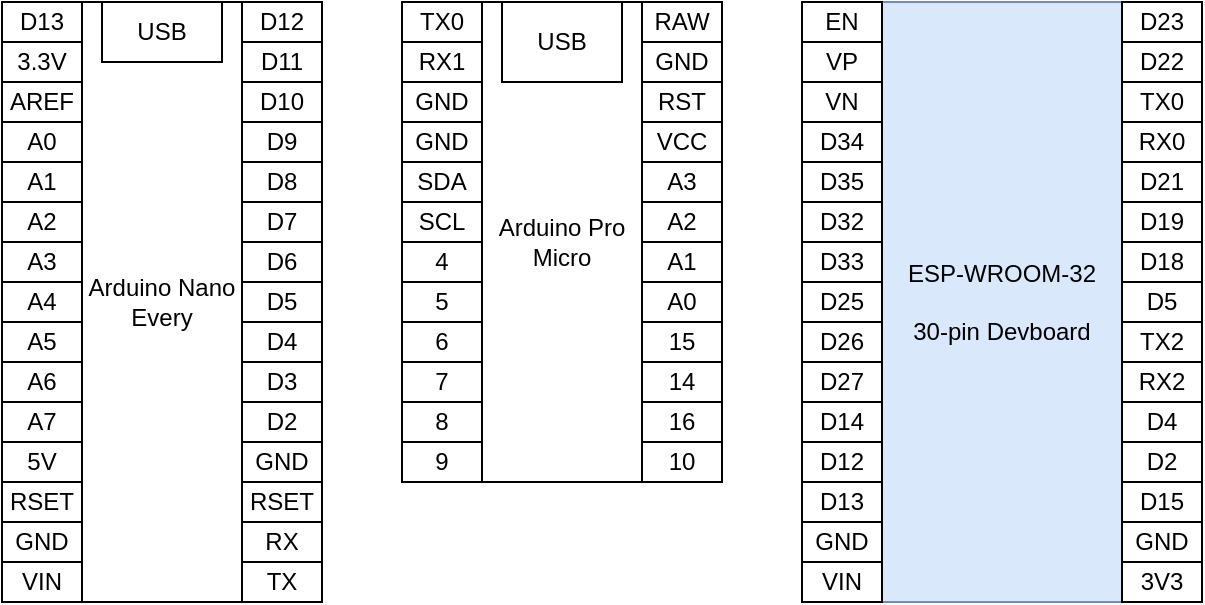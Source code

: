 <mxfile version="21.1.2" type="device" pages="2">
  <diagram id="BYnnucq-oyrOuqxXCFC-" name="MCUs">
    <mxGraphModel dx="1418" dy="828" grid="1" gridSize="10" guides="1" tooltips="1" connect="1" arrows="1" fold="1" page="1" pageScale="1" pageWidth="850" pageHeight="1100" math="0" shadow="0">
      <root>
        <mxCell id="0" />
        <mxCell id="1" parent="0" />
        <mxCell id="4cjhHFoXwEDIfeAF0B4C-1" value="Arduino Nano Every" style="rounded=0;whiteSpace=wrap;html=1;" parent="1" vertex="1">
          <mxGeometry x="80" y="40" width="80" height="300" as="geometry" />
        </mxCell>
        <mxCell id="4cjhHFoXwEDIfeAF0B4C-2" value="VIN" style="rounded=0;whiteSpace=wrap;html=1;" parent="1" vertex="1">
          <mxGeometry x="40" y="320" width="40" height="20" as="geometry" />
        </mxCell>
        <mxCell id="4cjhHFoXwEDIfeAF0B4C-3" value="GND" style="rounded=0;whiteSpace=wrap;html=1;" parent="1" vertex="1">
          <mxGeometry x="40" y="300" width="40" height="20" as="geometry" />
        </mxCell>
        <mxCell id="4cjhHFoXwEDIfeAF0B4C-4" value="RSET" style="rounded=0;whiteSpace=wrap;html=1;" parent="1" vertex="1">
          <mxGeometry x="40" y="280" width="40" height="20" as="geometry" />
        </mxCell>
        <mxCell id="4cjhHFoXwEDIfeAF0B4C-5" value="5V" style="rounded=0;whiteSpace=wrap;html=1;" parent="1" vertex="1">
          <mxGeometry x="40" y="260" width="40" height="20" as="geometry" />
        </mxCell>
        <mxCell id="4cjhHFoXwEDIfeAF0B4C-6" value="A7" style="rounded=0;whiteSpace=wrap;html=1;" parent="1" vertex="1">
          <mxGeometry x="40" y="240" width="40" height="20" as="geometry" />
        </mxCell>
        <mxCell id="4cjhHFoXwEDIfeAF0B4C-7" value="A6" style="rounded=0;whiteSpace=wrap;html=1;" parent="1" vertex="1">
          <mxGeometry x="40" y="220" width="40" height="20" as="geometry" />
        </mxCell>
        <mxCell id="4cjhHFoXwEDIfeAF0B4C-8" value="A5" style="rounded=0;whiteSpace=wrap;html=1;" parent="1" vertex="1">
          <mxGeometry x="40" y="200" width="40" height="20" as="geometry" />
        </mxCell>
        <mxCell id="4cjhHFoXwEDIfeAF0B4C-9" value="A4" style="rounded=0;whiteSpace=wrap;html=1;" parent="1" vertex="1">
          <mxGeometry x="40" y="180" width="40" height="20" as="geometry" />
        </mxCell>
        <mxCell id="4cjhHFoXwEDIfeAF0B4C-10" value="A3" style="rounded=0;whiteSpace=wrap;html=1;" parent="1" vertex="1">
          <mxGeometry x="40" y="160" width="40" height="20" as="geometry" />
        </mxCell>
        <mxCell id="4cjhHFoXwEDIfeAF0B4C-11" value="TX" style="rounded=0;whiteSpace=wrap;html=1;" parent="1" vertex="1">
          <mxGeometry x="160" y="320" width="40" height="20" as="geometry" />
        </mxCell>
        <mxCell id="4cjhHFoXwEDIfeAF0B4C-12" value="RX" style="rounded=0;whiteSpace=wrap;html=1;" parent="1" vertex="1">
          <mxGeometry x="160" y="300" width="40" height="20" as="geometry" />
        </mxCell>
        <mxCell id="4cjhHFoXwEDIfeAF0B4C-13" value="RSET" style="rounded=0;whiteSpace=wrap;html=1;" parent="1" vertex="1">
          <mxGeometry x="160" y="280" width="40" height="20" as="geometry" />
        </mxCell>
        <mxCell id="4cjhHFoXwEDIfeAF0B4C-14" value="GND" style="rounded=0;whiteSpace=wrap;html=1;" parent="1" vertex="1">
          <mxGeometry x="160" y="260" width="40" height="20" as="geometry" />
        </mxCell>
        <mxCell id="4cjhHFoXwEDIfeAF0B4C-15" value="D2" style="rounded=0;whiteSpace=wrap;html=1;" parent="1" vertex="1">
          <mxGeometry x="160" y="240" width="40" height="20" as="geometry" />
        </mxCell>
        <mxCell id="4cjhHFoXwEDIfeAF0B4C-16" value="D3" style="rounded=0;whiteSpace=wrap;html=1;" parent="1" vertex="1">
          <mxGeometry x="160" y="220" width="40" height="20" as="geometry" />
        </mxCell>
        <mxCell id="4cjhHFoXwEDIfeAF0B4C-17" value="D4" style="rounded=0;whiteSpace=wrap;html=1;" parent="1" vertex="1">
          <mxGeometry x="160" y="200" width="40" height="20" as="geometry" />
        </mxCell>
        <mxCell id="4cjhHFoXwEDIfeAF0B4C-18" value="D5" style="rounded=0;whiteSpace=wrap;html=1;" parent="1" vertex="1">
          <mxGeometry x="160" y="180" width="40" height="20" as="geometry" />
        </mxCell>
        <mxCell id="4cjhHFoXwEDIfeAF0B4C-19" value="D6" style="rounded=0;whiteSpace=wrap;html=1;" parent="1" vertex="1">
          <mxGeometry x="160" y="160" width="40" height="20" as="geometry" />
        </mxCell>
        <mxCell id="4cjhHFoXwEDIfeAF0B4C-20" value="A2" style="rounded=0;whiteSpace=wrap;html=1;" parent="1" vertex="1">
          <mxGeometry x="40" y="140" width="40" height="20" as="geometry" />
        </mxCell>
        <mxCell id="4cjhHFoXwEDIfeAF0B4C-21" value="A1" style="rounded=0;whiteSpace=wrap;html=1;" parent="1" vertex="1">
          <mxGeometry x="40" y="120" width="40" height="20" as="geometry" />
        </mxCell>
        <mxCell id="4cjhHFoXwEDIfeAF0B4C-22" value="A0" style="rounded=0;whiteSpace=wrap;html=1;" parent="1" vertex="1">
          <mxGeometry x="40" y="100" width="40" height="20" as="geometry" />
        </mxCell>
        <mxCell id="4cjhHFoXwEDIfeAF0B4C-23" value="AREF" style="rounded=0;whiteSpace=wrap;html=1;" parent="1" vertex="1">
          <mxGeometry x="40" y="80" width="40" height="20" as="geometry" />
        </mxCell>
        <mxCell id="4cjhHFoXwEDIfeAF0B4C-24" value="3.3V" style="rounded=0;whiteSpace=wrap;html=1;" parent="1" vertex="1">
          <mxGeometry x="40" y="60" width="40" height="20" as="geometry" />
        </mxCell>
        <mxCell id="4cjhHFoXwEDIfeAF0B4C-25" value="D13" style="rounded=0;whiteSpace=wrap;html=1;" parent="1" vertex="1">
          <mxGeometry x="40" y="40" width="40" height="20" as="geometry" />
        </mxCell>
        <mxCell id="4cjhHFoXwEDIfeAF0B4C-26" value="D7" style="rounded=0;whiteSpace=wrap;html=1;" parent="1" vertex="1">
          <mxGeometry x="160" y="140" width="40" height="20" as="geometry" />
        </mxCell>
        <mxCell id="4cjhHFoXwEDIfeAF0B4C-27" value="D8" style="rounded=0;whiteSpace=wrap;html=1;" parent="1" vertex="1">
          <mxGeometry x="160" y="120" width="40" height="20" as="geometry" />
        </mxCell>
        <mxCell id="4cjhHFoXwEDIfeAF0B4C-28" value="D9" style="rounded=0;whiteSpace=wrap;html=1;" parent="1" vertex="1">
          <mxGeometry x="160" y="100" width="40" height="20" as="geometry" />
        </mxCell>
        <mxCell id="4cjhHFoXwEDIfeAF0B4C-29" value="D10" style="rounded=0;whiteSpace=wrap;html=1;" parent="1" vertex="1">
          <mxGeometry x="160" y="80" width="40" height="20" as="geometry" />
        </mxCell>
        <mxCell id="4cjhHFoXwEDIfeAF0B4C-30" value="D11" style="rounded=0;whiteSpace=wrap;html=1;" parent="1" vertex="1">
          <mxGeometry x="160" y="60" width="40" height="20" as="geometry" />
        </mxCell>
        <mxCell id="4cjhHFoXwEDIfeAF0B4C-31" value="D12" style="rounded=0;whiteSpace=wrap;html=1;" parent="1" vertex="1">
          <mxGeometry x="160" y="40" width="40" height="20" as="geometry" />
        </mxCell>
        <mxCell id="4cjhHFoXwEDIfeAF0B4C-32" value="USB" style="rounded=0;whiteSpace=wrap;html=1;" parent="1" vertex="1">
          <mxGeometry x="90" y="40" width="60" height="30" as="geometry" />
        </mxCell>
        <mxCell id="TJ1DnAe6Kg6jthlebB2n-1" value="" style="group" vertex="1" connectable="0" parent="1">
          <mxGeometry x="240" y="40" width="160" height="240" as="geometry" />
        </mxCell>
        <mxCell id="TJ1DnAe6Kg6jthlebB2n-2" value="Arduino Pro Micro" style="rounded=0;whiteSpace=wrap;html=1;" vertex="1" parent="TJ1DnAe6Kg6jthlebB2n-1">
          <mxGeometry x="40" width="80" height="240" as="geometry" />
        </mxCell>
        <mxCell id="TJ1DnAe6Kg6jthlebB2n-3" value="9" style="rounded=0;whiteSpace=wrap;html=1;" vertex="1" parent="TJ1DnAe6Kg6jthlebB2n-1">
          <mxGeometry y="220" width="40" height="20" as="geometry" />
        </mxCell>
        <mxCell id="TJ1DnAe6Kg6jthlebB2n-4" value="8" style="rounded=0;whiteSpace=wrap;html=1;" vertex="1" parent="TJ1DnAe6Kg6jthlebB2n-1">
          <mxGeometry y="200" width="40" height="20" as="geometry" />
        </mxCell>
        <mxCell id="TJ1DnAe6Kg6jthlebB2n-5" value="7" style="rounded=0;whiteSpace=wrap;html=1;" vertex="1" parent="TJ1DnAe6Kg6jthlebB2n-1">
          <mxGeometry y="180" width="40" height="20" as="geometry" />
        </mxCell>
        <mxCell id="TJ1DnAe6Kg6jthlebB2n-6" value="6" style="rounded=0;whiteSpace=wrap;html=1;" vertex="1" parent="TJ1DnAe6Kg6jthlebB2n-1">
          <mxGeometry y="160" width="40" height="20" as="geometry" />
        </mxCell>
        <mxCell id="TJ1DnAe6Kg6jthlebB2n-7" value="5" style="rounded=0;whiteSpace=wrap;html=1;" vertex="1" parent="TJ1DnAe6Kg6jthlebB2n-1">
          <mxGeometry y="140" width="40" height="20" as="geometry" />
        </mxCell>
        <mxCell id="TJ1DnAe6Kg6jthlebB2n-8" value="4" style="rounded=0;whiteSpace=wrap;html=1;" vertex="1" parent="TJ1DnAe6Kg6jthlebB2n-1">
          <mxGeometry y="120" width="40" height="20" as="geometry" />
        </mxCell>
        <mxCell id="TJ1DnAe6Kg6jthlebB2n-9" value="SCL" style="rounded=0;whiteSpace=wrap;html=1;" vertex="1" parent="TJ1DnAe6Kg6jthlebB2n-1">
          <mxGeometry y="100" width="40" height="20" as="geometry" />
        </mxCell>
        <mxCell id="TJ1DnAe6Kg6jthlebB2n-10" value="10" style="rounded=0;whiteSpace=wrap;html=1;" vertex="1" parent="TJ1DnAe6Kg6jthlebB2n-1">
          <mxGeometry x="120" y="220" width="40" height="20" as="geometry" />
        </mxCell>
        <mxCell id="TJ1DnAe6Kg6jthlebB2n-11" value="16" style="rounded=0;whiteSpace=wrap;html=1;" vertex="1" parent="TJ1DnAe6Kg6jthlebB2n-1">
          <mxGeometry x="120" y="200" width="40" height="20" as="geometry" />
        </mxCell>
        <mxCell id="TJ1DnAe6Kg6jthlebB2n-12" value="14" style="rounded=0;whiteSpace=wrap;html=1;" vertex="1" parent="TJ1DnAe6Kg6jthlebB2n-1">
          <mxGeometry x="120" y="180" width="40" height="20" as="geometry" />
        </mxCell>
        <mxCell id="TJ1DnAe6Kg6jthlebB2n-13" value="15" style="rounded=0;whiteSpace=wrap;html=1;" vertex="1" parent="TJ1DnAe6Kg6jthlebB2n-1">
          <mxGeometry x="120" y="160" width="40" height="20" as="geometry" />
        </mxCell>
        <mxCell id="TJ1DnAe6Kg6jthlebB2n-14" value="A0" style="rounded=0;whiteSpace=wrap;html=1;" vertex="1" parent="TJ1DnAe6Kg6jthlebB2n-1">
          <mxGeometry x="120" y="140" width="40" height="20" as="geometry" />
        </mxCell>
        <mxCell id="TJ1DnAe6Kg6jthlebB2n-15" value="A1" style="rounded=0;whiteSpace=wrap;html=1;" vertex="1" parent="TJ1DnAe6Kg6jthlebB2n-1">
          <mxGeometry x="120" y="120" width="40" height="20" as="geometry" />
        </mxCell>
        <mxCell id="TJ1DnAe6Kg6jthlebB2n-16" value="A2" style="rounded=0;whiteSpace=wrap;html=1;" vertex="1" parent="TJ1DnAe6Kg6jthlebB2n-1">
          <mxGeometry x="120" y="100" width="40" height="20" as="geometry" />
        </mxCell>
        <mxCell id="TJ1DnAe6Kg6jthlebB2n-17" value="SDA" style="rounded=0;whiteSpace=wrap;html=1;" vertex="1" parent="TJ1DnAe6Kg6jthlebB2n-1">
          <mxGeometry y="80" width="40" height="20" as="geometry" />
        </mxCell>
        <mxCell id="TJ1DnAe6Kg6jthlebB2n-18" value="GND" style="rounded=0;whiteSpace=wrap;html=1;" vertex="1" parent="TJ1DnAe6Kg6jthlebB2n-1">
          <mxGeometry y="60" width="40" height="20" as="geometry" />
        </mxCell>
        <mxCell id="TJ1DnAe6Kg6jthlebB2n-19" value="GND" style="rounded=0;whiteSpace=wrap;html=1;" vertex="1" parent="TJ1DnAe6Kg6jthlebB2n-1">
          <mxGeometry y="40" width="40" height="20" as="geometry" />
        </mxCell>
        <mxCell id="TJ1DnAe6Kg6jthlebB2n-20" value="RX1" style="rounded=0;whiteSpace=wrap;html=1;" vertex="1" parent="TJ1DnAe6Kg6jthlebB2n-1">
          <mxGeometry y="20" width="40" height="20" as="geometry" />
        </mxCell>
        <mxCell id="TJ1DnAe6Kg6jthlebB2n-21" value="TX0" style="rounded=0;whiteSpace=wrap;html=1;" vertex="1" parent="TJ1DnAe6Kg6jthlebB2n-1">
          <mxGeometry width="40" height="20" as="geometry" />
        </mxCell>
        <mxCell id="TJ1DnAe6Kg6jthlebB2n-22" value="A3" style="rounded=0;whiteSpace=wrap;html=1;" vertex="1" parent="TJ1DnAe6Kg6jthlebB2n-1">
          <mxGeometry x="120" y="80" width="40" height="20" as="geometry" />
        </mxCell>
        <mxCell id="TJ1DnAe6Kg6jthlebB2n-24" value="VCC" style="rounded=0;whiteSpace=wrap;html=1;" vertex="1" parent="TJ1DnAe6Kg6jthlebB2n-1">
          <mxGeometry x="120" y="60" width="40" height="20" as="geometry" />
        </mxCell>
        <mxCell id="TJ1DnAe6Kg6jthlebB2n-25" value="RST" style="rounded=0;whiteSpace=wrap;html=1;" vertex="1" parent="TJ1DnAe6Kg6jthlebB2n-1">
          <mxGeometry x="120" y="40" width="40" height="20" as="geometry" />
        </mxCell>
        <mxCell id="TJ1DnAe6Kg6jthlebB2n-26" value="GND" style="rounded=0;whiteSpace=wrap;html=1;" vertex="1" parent="TJ1DnAe6Kg6jthlebB2n-1">
          <mxGeometry x="120" y="20" width="40" height="20" as="geometry" />
        </mxCell>
        <mxCell id="TJ1DnAe6Kg6jthlebB2n-27" value="RAW" style="rounded=0;whiteSpace=wrap;html=1;" vertex="1" parent="TJ1DnAe6Kg6jthlebB2n-1">
          <mxGeometry x="120" width="40" height="20" as="geometry" />
        </mxCell>
        <mxCell id="TJ1DnAe6Kg6jthlebB2n-28" value="USB" style="rounded=0;whiteSpace=wrap;html=1;" vertex="1" parent="TJ1DnAe6Kg6jthlebB2n-1">
          <mxGeometry x="50" width="60" height="40" as="geometry" />
        </mxCell>
        <mxCell id="TJ1DnAe6Kg6jthlebB2n-30" value="" style="group" vertex="1" connectable="0" parent="1">
          <mxGeometry x="440" y="40" width="200" height="300" as="geometry" />
        </mxCell>
        <mxCell id="TJ1DnAe6Kg6jthlebB2n-31" value="ESP-WROOM-32&lt;br&gt;&lt;br&gt;30-pin Devboard" style="rounded=0;whiteSpace=wrap;html=1;fillColor=#dae8fc;strokeColor=#6c8ebf;" vertex="1" parent="TJ1DnAe6Kg6jthlebB2n-30">
          <mxGeometry x="40" width="120" height="300" as="geometry" />
        </mxCell>
        <mxCell id="TJ1DnAe6Kg6jthlebB2n-32" value="D27" style="rounded=0;whiteSpace=wrap;html=1;rotation=0;" vertex="1" parent="TJ1DnAe6Kg6jthlebB2n-30">
          <mxGeometry y="180" width="40" height="20" as="geometry" />
        </mxCell>
        <mxCell id="TJ1DnAe6Kg6jthlebB2n-33" value="D26" style="rounded=0;whiteSpace=wrap;html=1;rotation=0;" vertex="1" parent="TJ1DnAe6Kg6jthlebB2n-30">
          <mxGeometry y="160" width="40" height="20" as="geometry" />
        </mxCell>
        <mxCell id="TJ1DnAe6Kg6jthlebB2n-34" value="VN" style="rounded=0;whiteSpace=wrap;html=1;rotation=0;" vertex="1" parent="TJ1DnAe6Kg6jthlebB2n-30">
          <mxGeometry y="40" width="40" height="20" as="geometry" />
        </mxCell>
        <mxCell id="TJ1DnAe6Kg6jthlebB2n-35" value="D34" style="rounded=0;whiteSpace=wrap;html=1;rotation=0;" vertex="1" parent="TJ1DnAe6Kg6jthlebB2n-30">
          <mxGeometry y="60" width="40" height="20" as="geometry" />
        </mxCell>
        <mxCell id="TJ1DnAe6Kg6jthlebB2n-36" value="D25" style="rounded=0;whiteSpace=wrap;html=1;rotation=0;" vertex="1" parent="TJ1DnAe6Kg6jthlebB2n-30">
          <mxGeometry y="140" width="40" height="20" as="geometry" />
        </mxCell>
        <mxCell id="TJ1DnAe6Kg6jthlebB2n-37" value="D33" style="rounded=0;whiteSpace=wrap;html=1;rotation=0;" vertex="1" parent="TJ1DnAe6Kg6jthlebB2n-30">
          <mxGeometry y="120" width="40" height="20" as="geometry" />
        </mxCell>
        <mxCell id="TJ1DnAe6Kg6jthlebB2n-38" value="D32" style="rounded=0;whiteSpace=wrap;html=1;rotation=0;" vertex="1" parent="TJ1DnAe6Kg6jthlebB2n-30">
          <mxGeometry y="100" width="40" height="20" as="geometry" />
        </mxCell>
        <mxCell id="TJ1DnAe6Kg6jthlebB2n-39" value="D35" style="rounded=0;whiteSpace=wrap;html=1;rotation=0;" vertex="1" parent="TJ1DnAe6Kg6jthlebB2n-30">
          <mxGeometry y="80" width="40" height="20" as="geometry" />
        </mxCell>
        <mxCell id="TJ1DnAe6Kg6jthlebB2n-40" value="VP" style="rounded=0;whiteSpace=wrap;html=1;rotation=0;" vertex="1" parent="TJ1DnAe6Kg6jthlebB2n-30">
          <mxGeometry y="20" width="40" height="20" as="geometry" />
        </mxCell>
        <mxCell id="TJ1DnAe6Kg6jthlebB2n-41" value="EN" style="rounded=0;whiteSpace=wrap;html=1;rotation=0;" vertex="1" parent="TJ1DnAe6Kg6jthlebB2n-30">
          <mxGeometry width="40" height="20" as="geometry" />
        </mxCell>
        <mxCell id="TJ1DnAe6Kg6jthlebB2n-42" value="D12" style="rounded=0;whiteSpace=wrap;html=1;rotation=0;" vertex="1" parent="TJ1DnAe6Kg6jthlebB2n-30">
          <mxGeometry y="220" width="40" height="20" as="geometry" />
        </mxCell>
        <mxCell id="TJ1DnAe6Kg6jthlebB2n-43" value="D14" style="rounded=0;whiteSpace=wrap;html=1;rotation=0;" vertex="1" parent="TJ1DnAe6Kg6jthlebB2n-30">
          <mxGeometry y="200" width="40" height="20" as="geometry" />
        </mxCell>
        <mxCell id="TJ1DnAe6Kg6jthlebB2n-45" value="GND" style="rounded=0;whiteSpace=wrap;html=1;rotation=0;" vertex="1" parent="TJ1DnAe6Kg6jthlebB2n-30">
          <mxGeometry y="260" width="40" height="20" as="geometry" />
        </mxCell>
        <mxCell id="TJ1DnAe6Kg6jthlebB2n-46" value="D13" style="rounded=0;whiteSpace=wrap;html=1;rotation=0;" vertex="1" parent="TJ1DnAe6Kg6jthlebB2n-30">
          <mxGeometry y="240" width="40" height="20" as="geometry" />
        </mxCell>
        <mxCell id="TJ1DnAe6Kg6jthlebB2n-48" value="VIN" style="rounded=0;whiteSpace=wrap;html=1;rotation=0;" vertex="1" parent="TJ1DnAe6Kg6jthlebB2n-30">
          <mxGeometry y="280" width="40" height="20" as="geometry" />
        </mxCell>
        <mxCell id="TJ1DnAe6Kg6jthlebB2n-49" value="RX2" style="rounded=0;whiteSpace=wrap;html=1;rotation=0;" vertex="1" parent="TJ1DnAe6Kg6jthlebB2n-30">
          <mxGeometry x="160" y="180" width="40" height="20" as="geometry" />
        </mxCell>
        <mxCell id="TJ1DnAe6Kg6jthlebB2n-50" value="TX2" style="rounded=0;whiteSpace=wrap;html=1;rotation=0;" vertex="1" parent="TJ1DnAe6Kg6jthlebB2n-30">
          <mxGeometry x="160" y="160" width="40" height="20" as="geometry" />
        </mxCell>
        <mxCell id="TJ1DnAe6Kg6jthlebB2n-51" value="TX0" style="rounded=0;whiteSpace=wrap;html=1;rotation=0;" vertex="1" parent="TJ1DnAe6Kg6jthlebB2n-30">
          <mxGeometry x="160" y="40" width="40" height="20" as="geometry" />
        </mxCell>
        <mxCell id="TJ1DnAe6Kg6jthlebB2n-52" value="RX0" style="rounded=0;whiteSpace=wrap;html=1;rotation=0;" vertex="1" parent="TJ1DnAe6Kg6jthlebB2n-30">
          <mxGeometry x="160" y="60" width="40" height="20" as="geometry" />
        </mxCell>
        <mxCell id="TJ1DnAe6Kg6jthlebB2n-53" value="D5" style="rounded=0;whiteSpace=wrap;html=1;rotation=0;" vertex="1" parent="TJ1DnAe6Kg6jthlebB2n-30">
          <mxGeometry x="160" y="140" width="40" height="20" as="geometry" />
        </mxCell>
        <mxCell id="TJ1DnAe6Kg6jthlebB2n-54" value="D18" style="rounded=0;whiteSpace=wrap;html=1;rotation=0;" vertex="1" parent="TJ1DnAe6Kg6jthlebB2n-30">
          <mxGeometry x="160" y="120" width="40" height="20" as="geometry" />
        </mxCell>
        <mxCell id="TJ1DnAe6Kg6jthlebB2n-55" value="D19" style="rounded=0;whiteSpace=wrap;html=1;rotation=0;" vertex="1" parent="TJ1DnAe6Kg6jthlebB2n-30">
          <mxGeometry x="160" y="100" width="40" height="20" as="geometry" />
        </mxCell>
        <mxCell id="TJ1DnAe6Kg6jthlebB2n-56" value="D21" style="rounded=0;whiteSpace=wrap;html=1;rotation=0;" vertex="1" parent="TJ1DnAe6Kg6jthlebB2n-30">
          <mxGeometry x="160" y="80" width="40" height="20" as="geometry" />
        </mxCell>
        <mxCell id="TJ1DnAe6Kg6jthlebB2n-57" value="D22" style="rounded=0;whiteSpace=wrap;html=1;rotation=0;" vertex="1" parent="TJ1DnAe6Kg6jthlebB2n-30">
          <mxGeometry x="160" y="20" width="40" height="20" as="geometry" />
        </mxCell>
        <mxCell id="TJ1DnAe6Kg6jthlebB2n-58" value="D23" style="rounded=0;whiteSpace=wrap;html=1;rotation=0;" vertex="1" parent="TJ1DnAe6Kg6jthlebB2n-30">
          <mxGeometry x="160" width="40" height="20" as="geometry" />
        </mxCell>
        <mxCell id="TJ1DnAe6Kg6jthlebB2n-59" value="D2" style="rounded=0;whiteSpace=wrap;html=1;rotation=0;" vertex="1" parent="TJ1DnAe6Kg6jthlebB2n-30">
          <mxGeometry x="160" y="220" width="40" height="20" as="geometry" />
        </mxCell>
        <mxCell id="TJ1DnAe6Kg6jthlebB2n-60" value="D4" style="rounded=0;whiteSpace=wrap;html=1;rotation=0;" vertex="1" parent="TJ1DnAe6Kg6jthlebB2n-30">
          <mxGeometry x="160" y="200" width="40" height="20" as="geometry" />
        </mxCell>
        <mxCell id="TJ1DnAe6Kg6jthlebB2n-61" value="GND" style="rounded=0;whiteSpace=wrap;html=1;rotation=0;" vertex="1" parent="TJ1DnAe6Kg6jthlebB2n-30">
          <mxGeometry x="160" y="260" width="40" height="20" as="geometry" />
        </mxCell>
        <mxCell id="TJ1DnAe6Kg6jthlebB2n-62" value="D15" style="rounded=0;whiteSpace=wrap;html=1;rotation=0;" vertex="1" parent="TJ1DnAe6Kg6jthlebB2n-30">
          <mxGeometry x="160" y="240" width="40" height="20" as="geometry" />
        </mxCell>
        <mxCell id="TJ1DnAe6Kg6jthlebB2n-63" value="3V3" style="rounded=0;whiteSpace=wrap;html=1;rotation=0;" vertex="1" parent="TJ1DnAe6Kg6jthlebB2n-30">
          <mxGeometry x="160" y="280" width="40" height="20" as="geometry" />
        </mxCell>
      </root>
    </mxGraphModel>
  </diagram>
  <diagram id="qRr1t8OAOW_zhxde0Gvy" name="Random Components">
    <mxGraphModel dx="1434" dy="844" grid="1" gridSize="10" guides="1" tooltips="1" connect="1" arrows="1" fold="1" page="1" pageScale="1" pageWidth="850" pageHeight="1100" math="0" shadow="0">
      <root>
        <mxCell id="0" />
        <mxCell id="1" parent="0" />
        <mxCell id="Jrd7dri0nmvemlb1r6RS-1" value="MPR121" style="rounded=0;whiteSpace=wrap;html=1;horizontal=0;" vertex="1" parent="1">
          <mxGeometry x="40" y="200" width="120" height="240" as="geometry" />
        </mxCell>
        <mxCell id="Jrd7dri0nmvemlb1r6RS-2" value="SCL" style="rounded=0;whiteSpace=wrap;html=1;" vertex="1" parent="1">
          <mxGeometry x="120" y="320" width="40" height="20" as="geometry" />
        </mxCell>
        <mxCell id="Jrd7dri0nmvemlb1r6RS-3" value="SDA" style="rounded=0;whiteSpace=wrap;html=1;" vertex="1" parent="1">
          <mxGeometry x="120" y="300" width="40" height="20" as="geometry" />
        </mxCell>
        <mxCell id="Jrd7dri0nmvemlb1r6RS-4" value="ADD" style="rounded=0;whiteSpace=wrap;html=1;" vertex="1" parent="1">
          <mxGeometry x="120" y="280" width="40" height="20" as="geometry" />
        </mxCell>
        <mxCell id="Jrd7dri0nmvemlb1r6RS-5" value="GND" style="rounded=0;whiteSpace=wrap;html=1;" vertex="1" parent="1">
          <mxGeometry x="120" y="260" width="40" height="20" as="geometry" />
        </mxCell>
        <mxCell id="Jrd7dri0nmvemlb1r6RS-6" value="3.3V" style="rounded=0;whiteSpace=wrap;html=1;" vertex="1" parent="1">
          <mxGeometry x="120" y="360" width="40" height="20" as="geometry" />
        </mxCell>
        <mxCell id="Jrd7dri0nmvemlb1r6RS-7" value="IRQ" style="rounded=0;whiteSpace=wrap;html=1;" vertex="1" parent="1">
          <mxGeometry x="120" y="340" width="40" height="20" as="geometry" />
        </mxCell>
        <mxCell id="Jrd7dri0nmvemlb1r6RS-8" value="9" style="rounded=0;whiteSpace=wrap;html=1;" vertex="1" parent="1">
          <mxGeometry x="40" y="380" width="40" height="20" as="geometry" />
        </mxCell>
        <mxCell id="Jrd7dri0nmvemlb1r6RS-9" value="8" style="rounded=0;whiteSpace=wrap;html=1;" vertex="1" parent="1">
          <mxGeometry x="40" y="360" width="40" height="20" as="geometry" />
        </mxCell>
        <mxCell id="Jrd7dri0nmvemlb1r6RS-10" value="7" style="rounded=0;whiteSpace=wrap;html=1;" vertex="1" parent="1">
          <mxGeometry x="40" y="340" width="40" height="20" as="geometry" />
        </mxCell>
        <mxCell id="Jrd7dri0nmvemlb1r6RS-11" value="6" style="rounded=0;whiteSpace=wrap;html=1;" vertex="1" parent="1">
          <mxGeometry x="40" y="320" width="40" height="20" as="geometry" />
        </mxCell>
        <mxCell id="Jrd7dri0nmvemlb1r6RS-12" value="5" style="rounded=0;whiteSpace=wrap;html=1;" vertex="1" parent="1">
          <mxGeometry x="40" y="300" width="40" height="20" as="geometry" />
        </mxCell>
        <mxCell id="Jrd7dri0nmvemlb1r6RS-13" value="4" style="rounded=0;whiteSpace=wrap;html=1;" vertex="1" parent="1">
          <mxGeometry x="40" y="280" width="40" height="20" as="geometry" />
        </mxCell>
        <mxCell id="Jrd7dri0nmvemlb1r6RS-14" value="3" style="rounded=0;whiteSpace=wrap;html=1;" vertex="1" parent="1">
          <mxGeometry x="40" y="260" width="40" height="20" as="geometry" />
        </mxCell>
        <mxCell id="Jrd7dri0nmvemlb1r6RS-15" value="2" style="rounded=0;whiteSpace=wrap;html=1;" vertex="1" parent="1">
          <mxGeometry x="40" y="240" width="40" height="20" as="geometry" />
        </mxCell>
        <mxCell id="Jrd7dri0nmvemlb1r6RS-16" value="0" style="rounded=0;whiteSpace=wrap;html=1;" vertex="1" parent="1">
          <mxGeometry x="40" y="200" width="40" height="20" as="geometry" />
        </mxCell>
        <mxCell id="Jrd7dri0nmvemlb1r6RS-17" value="1" style="rounded=0;whiteSpace=wrap;html=1;" vertex="1" parent="1">
          <mxGeometry x="40" y="220" width="40" height="20" as="geometry" />
        </mxCell>
        <mxCell id="Jrd7dri0nmvemlb1r6RS-18" value="11" style="rounded=0;whiteSpace=wrap;html=1;" vertex="1" parent="1">
          <mxGeometry x="40" y="420" width="40" height="20" as="geometry" />
        </mxCell>
        <mxCell id="Jrd7dri0nmvemlb1r6RS-19" value="10" style="rounded=0;whiteSpace=wrap;html=1;" vertex="1" parent="1">
          <mxGeometry x="40" y="400" width="40" height="20" as="geometry" />
        </mxCell>
        <mxCell id="0Os4L0LwEaitRaF9vzZ5-1" value="TM7711&lt;br&gt;ADC +&amp;nbsp;&lt;br&gt;Pressure Sensor" style="rounded=0;whiteSpace=wrap;html=1;" vertex="1" parent="1">
          <mxGeometry x="200" y="200" width="80" height="80" as="geometry" />
        </mxCell>
        <mxCell id="0Os4L0LwEaitRaF9vzZ5-2" value="VCC" style="rounded=0;whiteSpace=wrap;html=1;" vertex="1" parent="1">
          <mxGeometry x="280" y="260" width="40" height="20" as="geometry" />
        </mxCell>
        <mxCell id="0Os4L0LwEaitRaF9vzZ5-3" value="OUT" style="rounded=0;whiteSpace=wrap;html=1;" vertex="1" parent="1">
          <mxGeometry x="280" y="240" width="40" height="20" as="geometry" />
        </mxCell>
        <mxCell id="0Os4L0LwEaitRaF9vzZ5-4" value="SCK" style="rounded=0;whiteSpace=wrap;html=1;" vertex="1" parent="1">
          <mxGeometry x="280" y="220" width="40" height="20" as="geometry" />
        </mxCell>
        <mxCell id="0Os4L0LwEaitRaF9vzZ5-5" value="GND" style="rounded=0;whiteSpace=wrap;html=1;" vertex="1" parent="1">
          <mxGeometry x="280" y="200" width="40" height="20" as="geometry" />
        </mxCell>
        <mxCell id="0Os4L0LwEaitRaF9vzZ5-6" value="&lt;div&gt;&amp;nbsp;Connect the ADDR pin to the GND, VDD, SDA or SCL line, the resulting I2C addresses&lt;/div&gt;&lt;div&gt;are 0x5A, 0x5B, 0x5C and 0x5D respectively&lt;/div&gt;" style="rounded=0;whiteSpace=wrap;html=1;" vertex="1" parent="1">
          <mxGeometry x="40" y="40" width="160" height="100" as="geometry" />
        </mxCell>
        <mxCell id="0Os4L0LwEaitRaF9vzZ5-7" value="" style="group;rotation=90;" vertex="1" connectable="0" parent="1">
          <mxGeometry x="-50" y="570" width="240" height="60" as="geometry" />
        </mxCell>
        <mxCell id="0Os4L0LwEaitRaF9vzZ5-8" value="" style="triangle;whiteSpace=wrap;html=1;rotation=90;" vertex="1" parent="0Os4L0LwEaitRaF9vzZ5-7">
          <mxGeometry x="100" y="100" width="40" height="60" as="geometry" />
        </mxCell>
        <mxCell id="0Os4L0LwEaitRaF9vzZ5-9" value="Songhe Soil Moisture Sensor" style="rounded=0;whiteSpace=wrap;html=1;rotation=90;fillColor=#dae8fc;strokeColor=#6c8ebf;" vertex="1" parent="0Os4L0LwEaitRaF9vzZ5-7">
          <mxGeometry x="40" width="160" height="60" as="geometry" />
        </mxCell>
        <mxCell id="0Os4L0LwEaitRaF9vzZ5-10" value="AOUT" style="rounded=0;whiteSpace=wrap;html=1;rotation=90;" vertex="1" parent="0Os4L0LwEaitRaF9vzZ5-7">
          <mxGeometry x="120" y="-80" width="40" height="20" as="geometry" />
        </mxCell>
        <mxCell id="0Os4L0LwEaitRaF9vzZ5-11" value="GND" style="rounded=0;whiteSpace=wrap;html=1;rotation=90;" vertex="1" parent="0Os4L0LwEaitRaF9vzZ5-7">
          <mxGeometry x="100" y="-80" width="40" height="20" as="geometry" />
        </mxCell>
        <mxCell id="0Os4L0LwEaitRaF9vzZ5-12" value="VCC" style="rounded=0;whiteSpace=wrap;html=1;rotation=90;" vertex="1" parent="0Os4L0LwEaitRaF9vzZ5-7">
          <mxGeometry x="80" y="-80" width="40" height="20" as="geometry" />
        </mxCell>
        <mxCell id="0Os4L0LwEaitRaF9vzZ5-13" value="TEMT6000 Light Sensor" style="rounded=0;whiteSpace=wrap;html=1;rotation=0;container=0;fillColor=#dae8fc;strokeColor=#6c8ebf;" vertex="1" parent="1">
          <mxGeometry x="160" y="480" width="80" height="60" as="geometry" />
        </mxCell>
        <mxCell id="0Os4L0LwEaitRaF9vzZ5-14" value="AOUT" style="rounded=0;whiteSpace=wrap;html=1;rotation=0;container=0;" vertex="1" parent="1">
          <mxGeometry x="240" y="520" width="40" height="20" as="geometry" />
        </mxCell>
        <mxCell id="0Os4L0LwEaitRaF9vzZ5-15" value="GND" style="rounded=0;whiteSpace=wrap;html=1;rotation=0;container=0;" vertex="1" parent="1">
          <mxGeometry x="240" y="500" width="40" height="20" as="geometry" />
        </mxCell>
        <mxCell id="0Os4L0LwEaitRaF9vzZ5-16" value="VCC" style="rounded=0;whiteSpace=wrap;html=1;rotation=0;container=0;" vertex="1" parent="1">
          <mxGeometry x="240" y="480" width="40" height="20" as="geometry" />
        </mxCell>
        <mxCell id="0Os4L0LwEaitRaF9vzZ5-17" value="" style="group" vertex="1" connectable="0" parent="1">
          <mxGeometry x="160" y="600" width="120" height="80" as="geometry" />
        </mxCell>
        <mxCell id="0Os4L0LwEaitRaF9vzZ5-18" value="AHT10 Temp&lt;br&gt;+Humidity&lt;br&gt;(I2C)" style="rounded=0;whiteSpace=wrap;html=1;rotation=0;container=0;fillColor=#dae8fc;strokeColor=#6c8ebf;" vertex="1" parent="0Os4L0LwEaitRaF9vzZ5-17">
          <mxGeometry x="40" width="80" height="80" as="geometry" />
        </mxCell>
        <mxCell id="0Os4L0LwEaitRaF9vzZ5-20" value="VIN" style="rounded=0;whiteSpace=wrap;html=1;rotation=0;container=0;" vertex="1" parent="0Os4L0LwEaitRaF9vzZ5-17">
          <mxGeometry width="40" height="20" as="geometry" />
        </mxCell>
        <mxCell id="0Os4L0LwEaitRaF9vzZ5-22" value="GND" style="rounded=0;whiteSpace=wrap;html=1;rotation=0;container=0;" vertex="1" parent="0Os4L0LwEaitRaF9vzZ5-17">
          <mxGeometry y="20" width="40" height="20" as="geometry" />
        </mxCell>
        <mxCell id="0Os4L0LwEaitRaF9vzZ5-23" value="SCL" style="rounded=0;whiteSpace=wrap;html=1;rotation=0;container=0;" vertex="1" parent="0Os4L0LwEaitRaF9vzZ5-17">
          <mxGeometry y="40" width="40" height="20" as="geometry" />
        </mxCell>
        <mxCell id="0Os4L0LwEaitRaF9vzZ5-24" value="SDA" style="rounded=0;whiteSpace=wrap;html=1;rotation=0;container=0;" vertex="1" parent="0Os4L0LwEaitRaF9vzZ5-17">
          <mxGeometry y="60" width="40" height="20" as="geometry" />
        </mxCell>
        <mxCell id="0Os4L0LwEaitRaF9vzZ5-28" value="0.91 Inch I2C SSD1306 OLED&lt;br&gt;128x32 px&lt;br&gt;0x3C" style="rounded=0;whiteSpace=wrap;html=1;" vertex="1" parent="1">
          <mxGeometry x="360" y="200" width="200" height="80" as="geometry" />
        </mxCell>
        <mxCell id="0Os4L0LwEaitRaF9vzZ5-29" value="GND" style="rounded=0;whiteSpace=wrap;html=1;rotation=0;container=0;" vertex="1" parent="1">
          <mxGeometry x="560" y="200" width="40" height="20" as="geometry" />
        </mxCell>
        <mxCell id="0Os4L0LwEaitRaF9vzZ5-30" value="VCC" style="rounded=0;whiteSpace=wrap;html=1;rotation=0;container=0;" vertex="1" parent="1">
          <mxGeometry x="560" y="220" width="40" height="20" as="geometry" />
        </mxCell>
        <mxCell id="0Os4L0LwEaitRaF9vzZ5-31" value="SCL" style="rounded=0;whiteSpace=wrap;html=1;rotation=0;container=0;" vertex="1" parent="1">
          <mxGeometry x="560" y="240" width="40" height="20" as="geometry" />
        </mxCell>
        <mxCell id="0Os4L0LwEaitRaF9vzZ5-32" value="SDA" style="rounded=0;whiteSpace=wrap;html=1;rotation=0;container=0;" vertex="1" parent="1">
          <mxGeometry x="560" y="260" width="40" height="20" as="geometry" />
        </mxCell>
        <mxCell id="0Os4L0LwEaitRaF9vzZ5-33" value="ADS1115 4-Channel ADC (I2C)&lt;br&gt;0x48" style="rounded=0;whiteSpace=wrap;html=1;" vertex="1" parent="1">
          <mxGeometry x="680" y="200" width="80" height="200" as="geometry" />
        </mxCell>
        <mxCell id="0Os4L0LwEaitRaF9vzZ5-34" value="SCL" style="rounded=0;whiteSpace=wrap;html=1;rotation=0;container=0;" vertex="1" parent="1">
          <mxGeometry x="640" y="240" width="40" height="20" as="geometry" />
        </mxCell>
        <mxCell id="0Os4L0LwEaitRaF9vzZ5-35" value="GND" style="rounded=0;whiteSpace=wrap;html=1;rotation=0;container=0;" vertex="1" parent="1">
          <mxGeometry x="640" y="220" width="40" height="20" as="geometry" />
        </mxCell>
        <mxCell id="0Os4L0LwEaitRaF9vzZ5-36" value="VDD" style="rounded=0;whiteSpace=wrap;html=1;rotation=0;container=0;" vertex="1" parent="1">
          <mxGeometry x="640" y="200" width="40" height="20" as="geometry" />
        </mxCell>
        <mxCell id="0Os4L0LwEaitRaF9vzZ5-37" value="ALRT" style="rounded=0;whiteSpace=wrap;html=1;rotation=0;container=0;" vertex="1" parent="1">
          <mxGeometry x="640" y="300" width="40" height="20" as="geometry" />
        </mxCell>
        <mxCell id="0Os4L0LwEaitRaF9vzZ5-38" value="ADDR" style="rounded=0;whiteSpace=wrap;html=1;rotation=0;container=0;" vertex="1" parent="1">
          <mxGeometry x="640" y="280" width="40" height="20" as="geometry" />
        </mxCell>
        <mxCell id="0Os4L0LwEaitRaF9vzZ5-39" value="SDA" style="rounded=0;whiteSpace=wrap;html=1;rotation=0;container=0;" vertex="1" parent="1">
          <mxGeometry x="640" y="260" width="40" height="20" as="geometry" />
        </mxCell>
        <mxCell id="0Os4L0LwEaitRaF9vzZ5-40" value="A0" style="rounded=0;whiteSpace=wrap;html=1;rotation=0;container=0;" vertex="1" parent="1">
          <mxGeometry x="640" y="320" width="40" height="20" as="geometry" />
        </mxCell>
        <mxCell id="0Os4L0LwEaitRaF9vzZ5-41" value="A3" style="rounded=0;whiteSpace=wrap;html=1;rotation=0;container=0;" vertex="1" parent="1">
          <mxGeometry x="640" y="380" width="40" height="20" as="geometry" />
        </mxCell>
        <mxCell id="0Os4L0LwEaitRaF9vzZ5-42" value="A2" style="rounded=0;whiteSpace=wrap;html=1;rotation=0;container=0;" vertex="1" parent="1">
          <mxGeometry x="640" y="360" width="40" height="20" as="geometry" />
        </mxCell>
        <mxCell id="0Os4L0LwEaitRaF9vzZ5-43" value="A1" style="rounded=0;whiteSpace=wrap;html=1;rotation=0;container=0;" vertex="1" parent="1">
          <mxGeometry x="640" y="340" width="40" height="20" as="geometry" />
        </mxCell>
        <mxCell id="0Os4L0LwEaitRaF9vzZ5-44" value="10k Thermistor" style="shape=cylinder3;whiteSpace=wrap;html=1;boundedLbl=1;backgroundOutline=1;size=15;rotation=0;direction=south;" vertex="1" parent="1">
          <mxGeometry x="360" y="320" width="120" height="40" as="geometry" />
        </mxCell>
        <mxCell id="0Os4L0LwEaitRaF9vzZ5-45" value="GND" style="rounded=0;whiteSpace=wrap;html=1;rotation=0;" vertex="1" parent="1">
          <mxGeometry x="480" y="320" width="40" height="20" as="geometry" />
        </mxCell>
        <mxCell id="0Os4L0LwEaitRaF9vzZ5-46" value="VCC" style="rounded=0;whiteSpace=wrap;html=1;rotation=0;" vertex="1" parent="1">
          <mxGeometry x="480" y="340" width="40" height="20" as="geometry" />
        </mxCell>
        <mxCell id="0Os4L0LwEaitRaF9vzZ5-47" value="27k @ 0*C&lt;br&gt;6k @ 35*C" style="text;html=1;align=center;verticalAlign=middle;resizable=0;points=[];autosize=1;strokeColor=none;fillColor=none;" vertex="1" parent="1">
          <mxGeometry x="370" y="360" width="80" height="40" as="geometry" />
        </mxCell>
      </root>
    </mxGraphModel>
  </diagram>
</mxfile>

